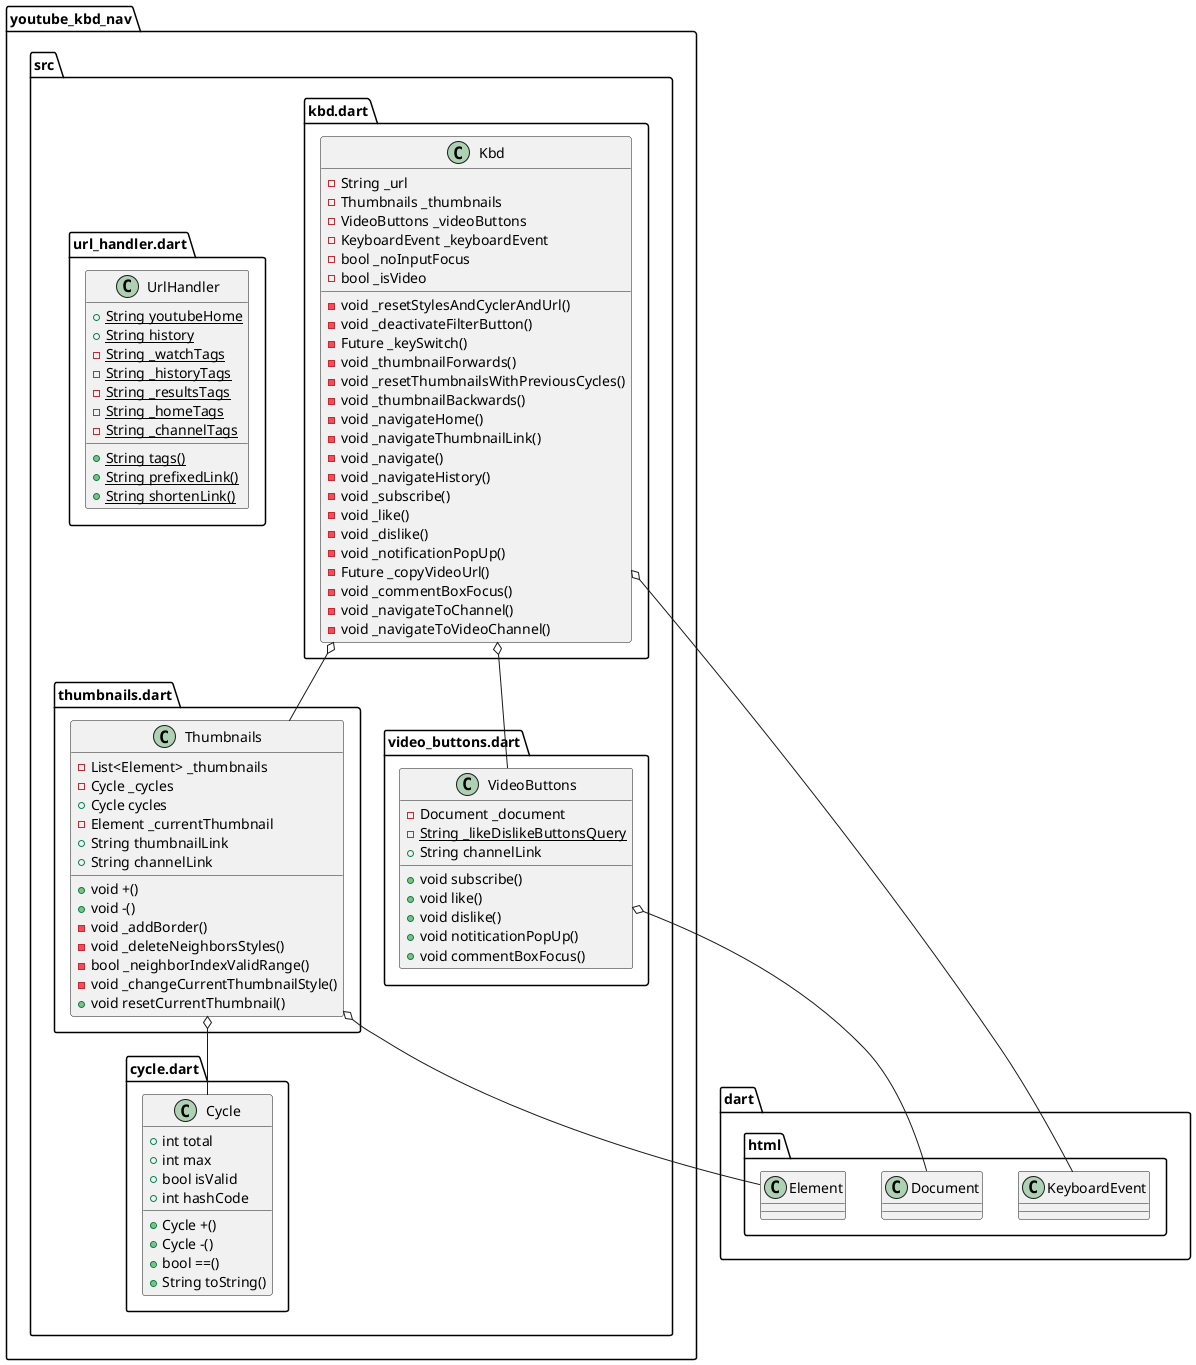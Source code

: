 @startuml youtube_kbd_nav
set namespaceSeparator ::

class "youtube_kbd_nav::src::cycle.dart::Cycle" {
  +int total
  +int max
  +bool isValid
  +int hashCode
  +Cycle +()
  +Cycle -()
  +bool ==()
  +String toString()
}

class "youtube_kbd_nav::src::kbd.dart::Kbd" {
  -String _url
  -Thumbnails _thumbnails
  -VideoButtons _videoButtons
  -KeyboardEvent _keyboardEvent
  -bool _noInputFocus
  -bool _isVideo
  -void _resetStylesAndCyclerAndUrl()
  -void _deactivateFilterButton()
  -Future _keySwitch()
  -void _thumbnailForwards()
  -void _resetThumbnailsWithPreviousCycles()
  -void _thumbnailBackwards()
  -void _navigateHome()
  -void _navigateThumbnailLink()
  -void _navigate()
  -void _navigateHistory()
  -void _subscribe()
  -void _like()
  -void _dislike()
  -void _notificationPopUp()
  -Future _copyVideoUrl()
  -void _commentBoxFocus()
  -void _navigateToChannel()
  -void _navigateToVideoChannel()
}

"youtube_kbd_nav::src::kbd.dart::Kbd" o-- "youtube_kbd_nav::src::thumbnails.dart::Thumbnails"
"youtube_kbd_nav::src::kbd.dart::Kbd" o-- "youtube_kbd_nav::src::video_buttons.dart::VideoButtons"
"youtube_kbd_nav::src::kbd.dart::Kbd" o-- "dart::html::KeyboardEvent"

class "youtube_kbd_nav::src::thumbnails.dart::Thumbnails" {
  -List<Element> _thumbnails
  -Cycle _cycles
  +Cycle cycles
  -Element _currentThumbnail
  +String thumbnailLink
  +String channelLink
  +void +()
  +void -()
  -void _addBorder()
  -void _deleteNeighborsStyles()
  -bool _neighborIndexValidRange()
  -void _changeCurrentThumbnailStyle()
  +void resetCurrentThumbnail()
}

"youtube_kbd_nav::src::thumbnails.dart::Thumbnails" o-- "youtube_kbd_nav::src::cycle.dart::Cycle"
"youtube_kbd_nav::src::thumbnails.dart::Thumbnails" o-- "dart::html::Element"

class "youtube_kbd_nav::src::url_handler.dart::UrlHandler" {
  {static} +String youtubeHome
  {static} +String history
  {static} -String _watchTags
  {static} -String _historyTags
  {static} -String _resultsTags
  {static} -String _homeTags
  {static} -String _channelTags
  {static} +String tags()
  {static} +String prefixedLink()
  {static} +String shortenLink()
}

class "youtube_kbd_nav::src::video_buttons.dart::VideoButtons" {
  -Document _document
  {static} -String _likeDislikeButtonsQuery
  +String channelLink
  +void subscribe()
  +void like()
  +void dislike()
  +void notiticationPopUp()
  +void commentBoxFocus()
}

"youtube_kbd_nav::src::video_buttons.dart::VideoButtons" o-- "dart::html::Document"


@enduml